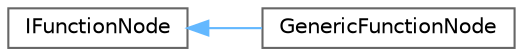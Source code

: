 digraph "Graphical Class Hierarchy"
{
 // LATEX_PDF_SIZE
  bgcolor="transparent";
  edge [fontname=Helvetica,fontsize=10,labelfontname=Helvetica,labelfontsize=10];
  node [fontname=Helvetica,fontsize=10,shape=box,height=0.2,width=0.4];
  rankdir="LR";
  Node0 [id="Node000000",label="IFunctionNode",height=0.2,width=0.4,color="grey40", fillcolor="white", style="filled",URL="$class_i_function_node.html",tooltip=" "];
  Node0 -> Node1 [id="edge15_Node000000_Node000001",dir="back",color="steelblue1",style="solid",tooltip=" "];
  Node1 [id="Node000001",label="GenericFunctionNode",height=0.2,width=0.4,color="grey40", fillcolor="white", style="filled",URL="$class_generic_function_node.html",tooltip=" "];
}

